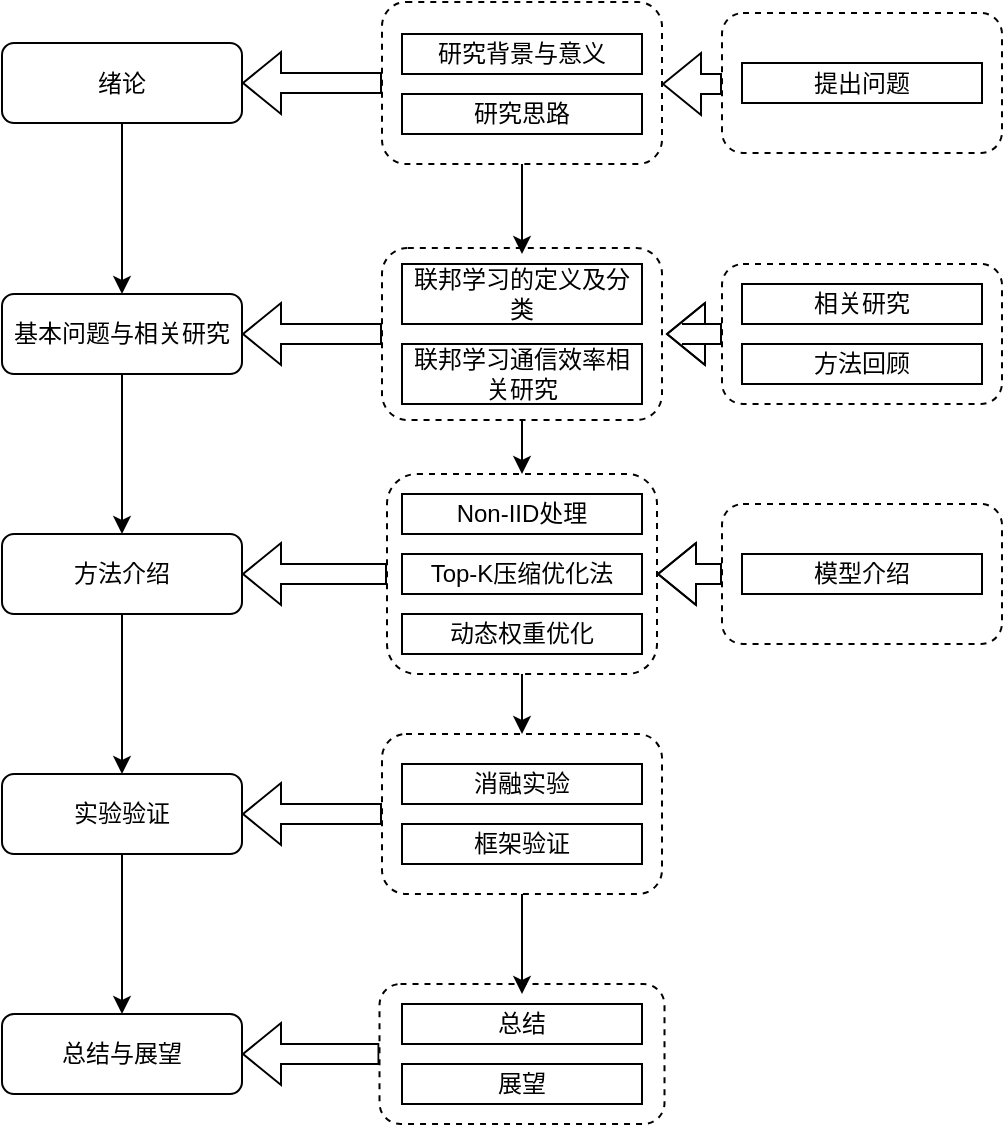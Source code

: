 <mxfile version="14.6.13" type="github">
  <diagram id="C5RBs43oDa-KdzZeNtuy" name="Page-1">
    <mxGraphModel dx="1038" dy="556" grid="1" gridSize="10" guides="1" tooltips="1" connect="1" arrows="1" fold="1" page="1" pageScale="1" pageWidth="583" pageHeight="650" math="0" shadow="0">
      <root>
        <mxCell id="WIyWlLk6GJQsqaUBKTNV-0" />
        <mxCell id="WIyWlLk6GJQsqaUBKTNV-1" parent="WIyWlLk6GJQsqaUBKTNV-0" />
        <mxCell id="ub61AXWHruAjWyti64VA-51" value="" style="edgeStyle=orthogonalEdgeStyle;rounded=0;orthogonalLoop=1;jettySize=auto;html=1;shape=flexArrow;" parent="WIyWlLk6GJQsqaUBKTNV-1" source="ub61AXWHruAjWyti64VA-34" target="WIyWlLk6GJQsqaUBKTNV-11" edge="1">
          <mxGeometry relative="1" as="geometry" />
        </mxCell>
        <mxCell id="ub61AXWHruAjWyti64VA-34" value="" style="rounded=1;whiteSpace=wrap;html=1;dashed=1;" parent="WIyWlLk6GJQsqaUBKTNV-1" vertex="1">
          <mxGeometry x="230.75" y="531" width="142.5" height="70" as="geometry" />
        </mxCell>
        <mxCell id="ub61AXWHruAjWyti64VA-50" value="" style="edgeStyle=orthogonalEdgeStyle;rounded=0;orthogonalLoop=1;jettySize=auto;html=1;shape=flexArrow;" parent="WIyWlLk6GJQsqaUBKTNV-1" source="ub61AXWHruAjWyti64VA-33" target="ub61AXWHruAjWyti64VA-1" edge="1">
          <mxGeometry relative="1" as="geometry" />
        </mxCell>
        <mxCell id="ub61AXWHruAjWyti64VA-33" value="" style="rounded=1;whiteSpace=wrap;html=1;dashed=1;" parent="WIyWlLk6GJQsqaUBKTNV-1" vertex="1">
          <mxGeometry x="232" y="406" width="140" height="80" as="geometry" />
        </mxCell>
        <mxCell id="ub61AXWHruAjWyti64VA-45" value="" style="edgeStyle=orthogonalEdgeStyle;rounded=0;orthogonalLoop=1;jettySize=auto;html=1;" parent="WIyWlLk6GJQsqaUBKTNV-1" source="ub61AXWHruAjWyti64VA-30" edge="1">
          <mxGeometry relative="1" as="geometry">
            <mxPoint x="302" y="406" as="targetPoint" />
          </mxGeometry>
        </mxCell>
        <mxCell id="ub61AXWHruAjWyti64VA-49" value="" style="edgeStyle=orthogonalEdgeStyle;rounded=0;orthogonalLoop=1;jettySize=auto;html=1;shape=flexArrow;" parent="WIyWlLk6GJQsqaUBKTNV-1" source="ub61AXWHruAjWyti64VA-30" target="ub61AXWHruAjWyti64VA-0" edge="1">
          <mxGeometry relative="1" as="geometry" />
        </mxCell>
        <mxCell id="ub61AXWHruAjWyti64VA-30" value="" style="rounded=1;whiteSpace=wrap;html=1;dashed=1;" parent="WIyWlLk6GJQsqaUBKTNV-1" vertex="1">
          <mxGeometry x="234.5" y="276" width="135" height="100" as="geometry" />
        </mxCell>
        <mxCell id="ub61AXWHruAjWyti64VA-48" value="" style="edgeStyle=orthogonalEdgeStyle;rounded=0;orthogonalLoop=1;jettySize=auto;html=1;shape=flexArrow;" parent="WIyWlLk6GJQsqaUBKTNV-1" source="ub61AXWHruAjWyti64VA-29" target="WIyWlLk6GJQsqaUBKTNV-12" edge="1">
          <mxGeometry relative="1" as="geometry" />
        </mxCell>
        <mxCell id="ub61AXWHruAjWyti64VA-29" value="" style="rounded=1;whiteSpace=wrap;html=1;dashed=1;" parent="WIyWlLk6GJQsqaUBKTNV-1" vertex="1">
          <mxGeometry x="232" y="163" width="140" height="86" as="geometry" />
        </mxCell>
        <mxCell id="ub61AXWHruAjWyti64VA-42" value="" style="edgeStyle=orthogonalEdgeStyle;rounded=0;orthogonalLoop=1;jettySize=auto;html=1;" parent="WIyWlLk6GJQsqaUBKTNV-1" source="ub61AXWHruAjWyti64VA-28" edge="1">
          <mxGeometry relative="1" as="geometry">
            <mxPoint x="302" y="166" as="targetPoint" />
          </mxGeometry>
        </mxCell>
        <mxCell id="ub61AXWHruAjWyti64VA-47" value="" style="edgeStyle=orthogonalEdgeStyle;rounded=0;orthogonalLoop=1;jettySize=auto;html=1;shape=flexArrow;" parent="WIyWlLk6GJQsqaUBKTNV-1" source="ub61AXWHruAjWyti64VA-28" target="WIyWlLk6GJQsqaUBKTNV-3" edge="1">
          <mxGeometry relative="1" as="geometry" />
        </mxCell>
        <mxCell id="ub61AXWHruAjWyti64VA-28" value="" style="rounded=1;whiteSpace=wrap;html=1;dashed=1;" parent="WIyWlLk6GJQsqaUBKTNV-1" vertex="1">
          <mxGeometry x="232" y="40" width="140" height="81" as="geometry" />
        </mxCell>
        <mxCell id="ub61AXWHruAjWyti64VA-41" value="" style="edgeStyle=orthogonalEdgeStyle;rounded=0;orthogonalLoop=1;jettySize=auto;html=1;entryX=1;entryY=0.5;entryDx=0;entryDy=0;shape=flexArrow;" parent="WIyWlLk6GJQsqaUBKTNV-1" source="ub61AXWHruAjWyti64VA-26" target="ub61AXWHruAjWyti64VA-30" edge="1">
          <mxGeometry relative="1" as="geometry" />
        </mxCell>
        <mxCell id="ub61AXWHruAjWyti64VA-26" value="" style="rounded=1;whiteSpace=wrap;html=1;dashed=1;" parent="WIyWlLk6GJQsqaUBKTNV-1" vertex="1">
          <mxGeometry x="402" y="291" width="140" height="70" as="geometry" />
        </mxCell>
        <mxCell id="ub61AXWHruAjWyti64VA-40" value="" style="edgeStyle=orthogonalEdgeStyle;rounded=0;orthogonalLoop=1;jettySize=auto;html=1;shape=flexArrow;" parent="WIyWlLk6GJQsqaUBKTNV-1" source="ub61AXWHruAjWyti64VA-25" edge="1">
          <mxGeometry relative="1" as="geometry">
            <mxPoint x="374" y="206" as="targetPoint" />
          </mxGeometry>
        </mxCell>
        <mxCell id="ub61AXWHruAjWyti64VA-25" value="" style="rounded=1;whiteSpace=wrap;html=1;dashed=1;" parent="WIyWlLk6GJQsqaUBKTNV-1" vertex="1">
          <mxGeometry x="402" y="171" width="140" height="70" as="geometry" />
        </mxCell>
        <mxCell id="ub61AXWHruAjWyti64VA-24" value="" style="rounded=1;whiteSpace=wrap;html=1;dashed=1;" parent="WIyWlLk6GJQsqaUBKTNV-1" vertex="1">
          <mxGeometry x="402" y="45.5" width="140" height="70" as="geometry" />
        </mxCell>
        <mxCell id="ub61AXWHruAjWyti64VA-2" value="" style="edgeStyle=orthogonalEdgeStyle;rounded=0;orthogonalLoop=1;jettySize=auto;html=1;" parent="WIyWlLk6GJQsqaUBKTNV-1" source="WIyWlLk6GJQsqaUBKTNV-3" target="WIyWlLk6GJQsqaUBKTNV-12" edge="1">
          <mxGeometry relative="1" as="geometry" />
        </mxCell>
        <mxCell id="WIyWlLk6GJQsqaUBKTNV-3" value="绪论" style="rounded=1;whiteSpace=wrap;html=1;fontSize=12;glass=0;strokeWidth=1;shadow=0;" parent="WIyWlLk6GJQsqaUBKTNV-1" vertex="1">
          <mxGeometry x="42" y="60.5" width="120" height="40" as="geometry" />
        </mxCell>
        <mxCell id="WIyWlLk6GJQsqaUBKTNV-11" value="总结与展望" style="rounded=1;whiteSpace=wrap;html=1;fontSize=12;glass=0;strokeWidth=1;shadow=0;" parent="WIyWlLk6GJQsqaUBKTNV-1" vertex="1">
          <mxGeometry x="42" y="546" width="120" height="40" as="geometry" />
        </mxCell>
        <mxCell id="ub61AXWHruAjWyti64VA-3" value="" style="edgeStyle=orthogonalEdgeStyle;rounded=0;orthogonalLoop=1;jettySize=auto;html=1;" parent="WIyWlLk6GJQsqaUBKTNV-1" source="WIyWlLk6GJQsqaUBKTNV-12" target="ub61AXWHruAjWyti64VA-0" edge="1">
          <mxGeometry relative="1" as="geometry" />
        </mxCell>
        <mxCell id="WIyWlLk6GJQsqaUBKTNV-12" value="基本问题与相关研究" style="rounded=1;whiteSpace=wrap;html=1;fontSize=12;glass=0;strokeWidth=1;shadow=0;" parent="WIyWlLk6GJQsqaUBKTNV-1" vertex="1">
          <mxGeometry x="42" y="186" width="120" height="40" as="geometry" />
        </mxCell>
        <mxCell id="ub61AXWHruAjWyti64VA-4" value="" style="edgeStyle=orthogonalEdgeStyle;rounded=0;orthogonalLoop=1;jettySize=auto;html=1;" parent="WIyWlLk6GJQsqaUBKTNV-1" source="ub61AXWHruAjWyti64VA-0" target="ub61AXWHruAjWyti64VA-1" edge="1">
          <mxGeometry relative="1" as="geometry" />
        </mxCell>
        <mxCell id="ub61AXWHruAjWyti64VA-0" value="方法介绍" style="rounded=1;whiteSpace=wrap;html=1;fontSize=12;glass=0;strokeWidth=1;shadow=0;" parent="WIyWlLk6GJQsqaUBKTNV-1" vertex="1">
          <mxGeometry x="42" y="306" width="120" height="40" as="geometry" />
        </mxCell>
        <mxCell id="ub61AXWHruAjWyti64VA-5" value="" style="edgeStyle=orthogonalEdgeStyle;rounded=0;orthogonalLoop=1;jettySize=auto;html=1;" parent="WIyWlLk6GJQsqaUBKTNV-1" source="ub61AXWHruAjWyti64VA-1" target="WIyWlLk6GJQsqaUBKTNV-11" edge="1">
          <mxGeometry relative="1" as="geometry" />
        </mxCell>
        <mxCell id="ub61AXWHruAjWyti64VA-1" value="实验验证" style="rounded=1;whiteSpace=wrap;html=1;fontSize=12;glass=0;strokeWidth=1;shadow=0;" parent="WIyWlLk6GJQsqaUBKTNV-1" vertex="1">
          <mxGeometry x="42" y="426" width="120" height="40" as="geometry" />
        </mxCell>
        <mxCell id="ub61AXWHruAjWyti64VA-6" value="研究背景与意义" style="rounded=0;whiteSpace=wrap;html=1;" parent="WIyWlLk6GJQsqaUBKTNV-1" vertex="1">
          <mxGeometry x="242" y="56" width="120" height="20" as="geometry" />
        </mxCell>
        <mxCell id="ub61AXWHruAjWyti64VA-7" value="研究思路" style="rounded=0;whiteSpace=wrap;html=1;" parent="WIyWlLk6GJQsqaUBKTNV-1" vertex="1">
          <mxGeometry x="242" y="86" width="120" height="20" as="geometry" />
        </mxCell>
        <mxCell id="ub61AXWHruAjWyti64VA-8" value="联邦学习的定义及分类" style="rounded=0;whiteSpace=wrap;html=1;" parent="WIyWlLk6GJQsqaUBKTNV-1" vertex="1">
          <mxGeometry x="242" y="171" width="120" height="30" as="geometry" />
        </mxCell>
        <mxCell id="ub61AXWHruAjWyti64VA-43" value="" style="edgeStyle=orthogonalEdgeStyle;rounded=0;orthogonalLoop=1;jettySize=auto;html=1;exitX=0.5;exitY=1;exitDx=0;exitDy=0;" parent="WIyWlLk6GJQsqaUBKTNV-1" source="ub61AXWHruAjWyti64VA-29" edge="1">
          <mxGeometry relative="1" as="geometry">
            <mxPoint x="302" y="256" as="sourcePoint" />
            <mxPoint x="302" y="276" as="targetPoint" />
          </mxGeometry>
        </mxCell>
        <mxCell id="ub61AXWHruAjWyti64VA-9" value="联邦学习通信效率相关研究" style="rounded=0;whiteSpace=wrap;html=1;" parent="WIyWlLk6GJQsqaUBKTNV-1" vertex="1">
          <mxGeometry x="242" y="211" width="120" height="30" as="geometry" />
        </mxCell>
        <mxCell id="ub61AXWHruAjWyti64VA-10" value="Non-IID处理" style="rounded=0;whiteSpace=wrap;html=1;" parent="WIyWlLk6GJQsqaUBKTNV-1" vertex="1">
          <mxGeometry x="242" y="286" width="120" height="20" as="geometry" />
        </mxCell>
        <mxCell id="ub61AXWHruAjWyti64VA-13" value="Top-K压缩优化法" style="rounded=0;whiteSpace=wrap;html=1;" parent="WIyWlLk6GJQsqaUBKTNV-1" vertex="1">
          <mxGeometry x="242" y="316" width="120" height="20" as="geometry" />
        </mxCell>
        <mxCell id="ub61AXWHruAjWyti64VA-14" value="动态权重优化" style="rounded=0;whiteSpace=wrap;html=1;" parent="WIyWlLk6GJQsqaUBKTNV-1" vertex="1">
          <mxGeometry x="242" y="346" width="120" height="20" as="geometry" />
        </mxCell>
        <mxCell id="ub61AXWHruAjWyti64VA-15" value="消融实验" style="rounded=0;whiteSpace=wrap;html=1;" parent="WIyWlLk6GJQsqaUBKTNV-1" vertex="1">
          <mxGeometry x="242" y="421" width="120" height="20" as="geometry" />
        </mxCell>
        <mxCell id="ub61AXWHruAjWyti64VA-46" value="" style="edgeStyle=orthogonalEdgeStyle;rounded=0;orthogonalLoop=1;jettySize=auto;html=1;exitX=0.5;exitY=1;exitDx=0;exitDy=0;entryX=0.5;entryY=0.071;entryDx=0;entryDy=0;entryPerimeter=0;" parent="WIyWlLk6GJQsqaUBKTNV-1" source="ub61AXWHruAjWyti64VA-33" target="ub61AXWHruAjWyti64VA-34" edge="1">
          <mxGeometry relative="1" as="geometry">
            <mxPoint x="302" y="496" as="sourcePoint" />
            <mxPoint x="302" y="526" as="targetPoint" />
          </mxGeometry>
        </mxCell>
        <mxCell id="ub61AXWHruAjWyti64VA-16" value="框架验证" style="rounded=0;whiteSpace=wrap;html=1;" parent="WIyWlLk6GJQsqaUBKTNV-1" vertex="1">
          <mxGeometry x="242" y="451" width="120" height="20" as="geometry" />
        </mxCell>
        <mxCell id="ub61AXWHruAjWyti64VA-17" value="总结" style="rounded=0;whiteSpace=wrap;html=1;" parent="WIyWlLk6GJQsqaUBKTNV-1" vertex="1">
          <mxGeometry x="242" y="541" width="120" height="20" as="geometry" />
        </mxCell>
        <mxCell id="ub61AXWHruAjWyti64VA-18" value="展望" style="rounded=0;whiteSpace=wrap;html=1;" parent="WIyWlLk6GJQsqaUBKTNV-1" vertex="1">
          <mxGeometry x="242" y="571" width="120" height="20" as="geometry" />
        </mxCell>
        <mxCell id="ub61AXWHruAjWyti64VA-39" value="" style="edgeStyle=orthogonalEdgeStyle;rounded=0;orthogonalLoop=1;jettySize=auto;html=1;entryX=1;entryY=0.5;entryDx=0;entryDy=0;shape=flexArrow;" parent="WIyWlLk6GJQsqaUBKTNV-1" target="ub61AXWHruAjWyti64VA-28" edge="1">
          <mxGeometry relative="1" as="geometry">
            <mxPoint x="402" y="81" as="sourcePoint" />
          </mxGeometry>
        </mxCell>
        <mxCell id="ub61AXWHruAjWyti64VA-20" value="提出问题" style="rounded=0;whiteSpace=wrap;html=1;" parent="WIyWlLk6GJQsqaUBKTNV-1" vertex="1">
          <mxGeometry x="412" y="70.5" width="120" height="20" as="geometry" />
        </mxCell>
        <mxCell id="ub61AXWHruAjWyti64VA-21" value="相关研究" style="rounded=0;whiteSpace=wrap;html=1;" parent="WIyWlLk6GJQsqaUBKTNV-1" vertex="1">
          <mxGeometry x="412" y="181" width="120" height="20" as="geometry" />
        </mxCell>
        <mxCell id="ub61AXWHruAjWyti64VA-22" value="方法回顾" style="rounded=0;whiteSpace=wrap;html=1;" parent="WIyWlLk6GJQsqaUBKTNV-1" vertex="1">
          <mxGeometry x="412" y="211" width="120" height="20" as="geometry" />
        </mxCell>
        <mxCell id="ub61AXWHruAjWyti64VA-23" value="模型介绍" style="rounded=0;whiteSpace=wrap;html=1;" parent="WIyWlLk6GJQsqaUBKTNV-1" vertex="1">
          <mxGeometry x="412" y="316" width="120" height="20" as="geometry" />
        </mxCell>
      </root>
    </mxGraphModel>
  </diagram>
</mxfile>
